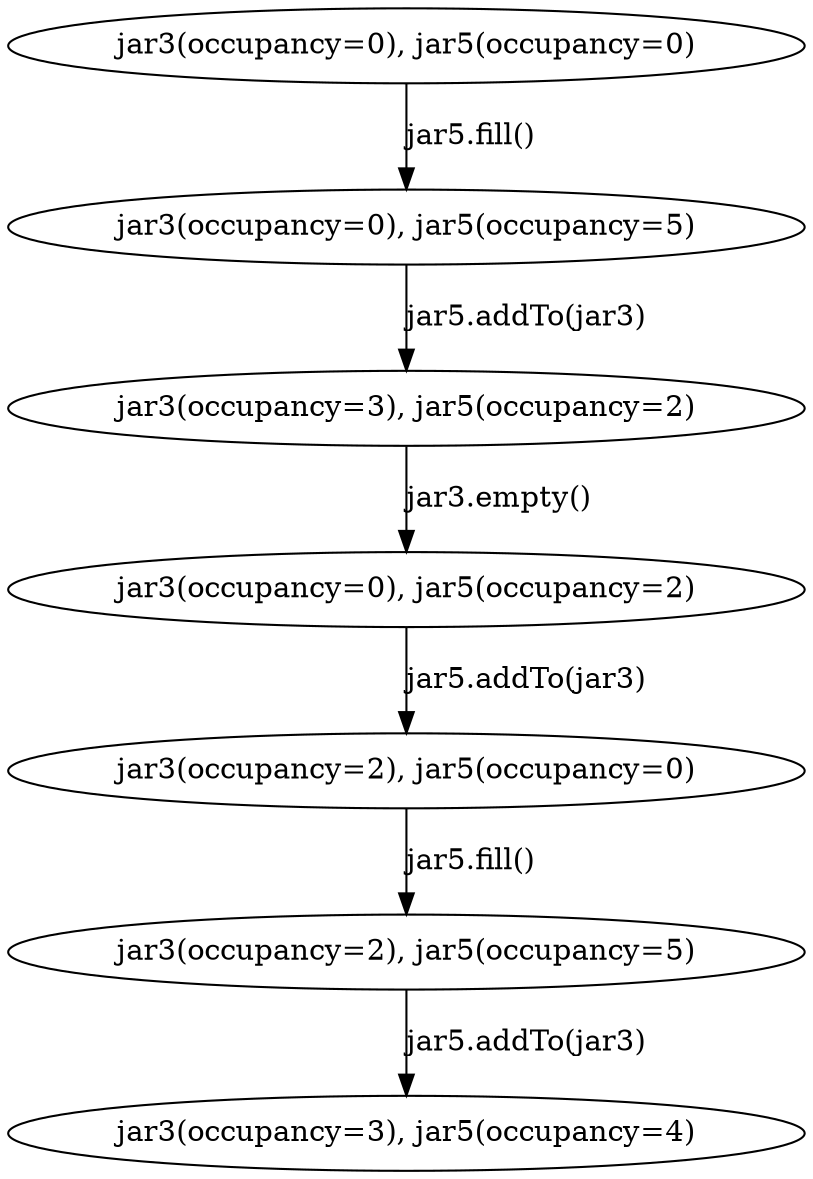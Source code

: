 digraph G {
  S_0 [ label="jar3(occupancy=0), jar5(occupancy=0)" ];
  S_5 [ label="jar3(occupancy=0), jar5(occupancy=5)" ];
  S_18 [ label="jar3(occupancy=3), jar5(occupancy=2)" ];
  S_34 [ label="jar3(occupancy=0), jar5(occupancy=2)" ];
  S_48 [ label="jar3(occupancy=2), jar5(occupancy=0)" ];
  S_56 [ label="jar3(occupancy=2), jar5(occupancy=5)" ];
  S_72 [ label="jar3(occupancy=3), jar5(occupancy=4)" ];
  S_0 -> S_5 [ label="jar5.fill()" ];
  S_5 -> S_18 [ label="jar5.addTo(jar3)" ];
  S_18 -> S_34 [ label="jar3.empty()" ];
  S_34 -> S_48 [ label="jar5.addTo(jar3)" ];
  S_48 -> S_56 [ label="jar5.fill()" ];
  S_56 -> S_72 [ label="jar5.addTo(jar3)" ];
}
